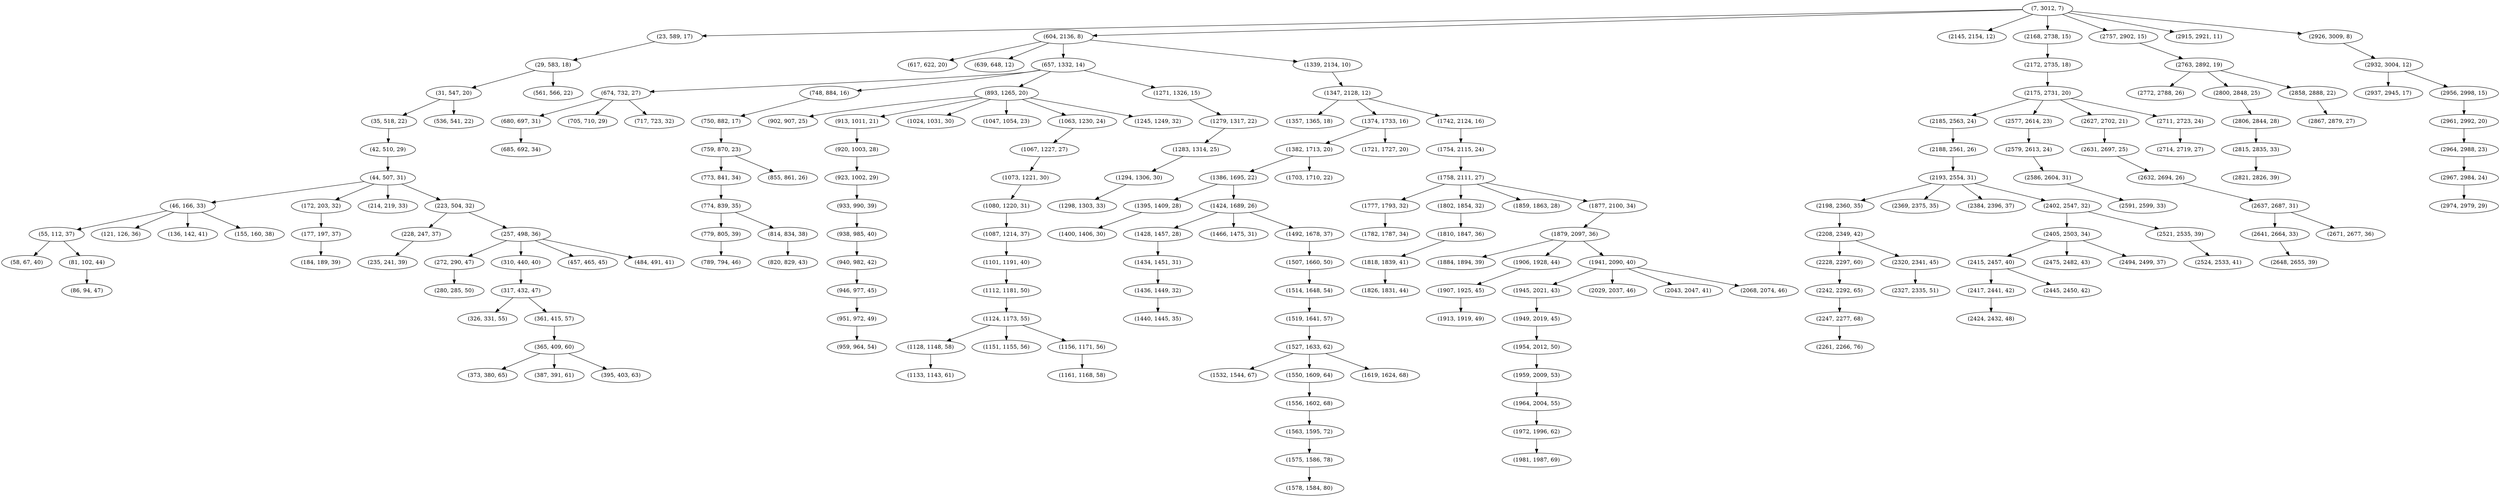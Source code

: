 digraph tree {
    "(7, 3012, 7)";
    "(23, 589, 17)";
    "(29, 583, 18)";
    "(31, 547, 20)";
    "(35, 518, 22)";
    "(42, 510, 29)";
    "(44, 507, 31)";
    "(46, 166, 33)";
    "(55, 112, 37)";
    "(58, 67, 40)";
    "(81, 102, 44)";
    "(86, 94, 47)";
    "(121, 126, 36)";
    "(136, 142, 41)";
    "(155, 160, 38)";
    "(172, 203, 32)";
    "(177, 197, 37)";
    "(184, 189, 39)";
    "(214, 219, 33)";
    "(223, 504, 32)";
    "(228, 247, 37)";
    "(235, 241, 39)";
    "(257, 498, 36)";
    "(272, 290, 47)";
    "(280, 285, 50)";
    "(310, 440, 40)";
    "(317, 432, 47)";
    "(326, 331, 55)";
    "(361, 415, 57)";
    "(365, 409, 60)";
    "(373, 380, 65)";
    "(387, 391, 61)";
    "(395, 403, 63)";
    "(457, 465, 45)";
    "(484, 491, 41)";
    "(536, 541, 22)";
    "(561, 566, 22)";
    "(604, 2136, 8)";
    "(617, 622, 20)";
    "(639, 648, 12)";
    "(657, 1332, 14)";
    "(674, 732, 27)";
    "(680, 697, 31)";
    "(685, 692, 34)";
    "(705, 710, 29)";
    "(717, 723, 32)";
    "(748, 884, 16)";
    "(750, 882, 17)";
    "(759, 870, 23)";
    "(773, 841, 34)";
    "(774, 839, 35)";
    "(779, 805, 39)";
    "(789, 794, 46)";
    "(814, 834, 38)";
    "(820, 829, 43)";
    "(855, 861, 26)";
    "(893, 1265, 20)";
    "(902, 907, 25)";
    "(913, 1011, 21)";
    "(920, 1003, 28)";
    "(923, 1002, 29)";
    "(933, 990, 39)";
    "(938, 985, 40)";
    "(940, 982, 42)";
    "(946, 977, 45)";
    "(951, 972, 49)";
    "(959, 964, 54)";
    "(1024, 1031, 30)";
    "(1047, 1054, 23)";
    "(1063, 1230, 24)";
    "(1067, 1227, 27)";
    "(1073, 1221, 30)";
    "(1080, 1220, 31)";
    "(1087, 1214, 37)";
    "(1101, 1191, 40)";
    "(1112, 1181, 50)";
    "(1124, 1173, 55)";
    "(1128, 1148, 58)";
    "(1133, 1143, 61)";
    "(1151, 1155, 56)";
    "(1156, 1171, 56)";
    "(1161, 1168, 58)";
    "(1245, 1249, 32)";
    "(1271, 1326, 15)";
    "(1279, 1317, 22)";
    "(1283, 1314, 25)";
    "(1294, 1306, 30)";
    "(1298, 1303, 33)";
    "(1339, 2134, 10)";
    "(1347, 2128, 12)";
    "(1357, 1365, 18)";
    "(1374, 1733, 16)";
    "(1382, 1713, 20)";
    "(1386, 1695, 22)";
    "(1395, 1409, 28)";
    "(1400, 1406, 30)";
    "(1424, 1689, 26)";
    "(1428, 1457, 28)";
    "(1434, 1451, 31)";
    "(1436, 1449, 32)";
    "(1440, 1445, 35)";
    "(1466, 1475, 31)";
    "(1492, 1678, 37)";
    "(1507, 1660, 50)";
    "(1514, 1648, 54)";
    "(1519, 1641, 57)";
    "(1527, 1633, 62)";
    "(1532, 1544, 67)";
    "(1550, 1609, 64)";
    "(1556, 1602, 68)";
    "(1563, 1595, 72)";
    "(1575, 1586, 78)";
    "(1578, 1584, 80)";
    "(1619, 1624, 68)";
    "(1703, 1710, 22)";
    "(1721, 1727, 20)";
    "(1742, 2124, 16)";
    "(1754, 2115, 24)";
    "(1758, 2111, 27)";
    "(1777, 1793, 32)";
    "(1782, 1787, 34)";
    "(1802, 1854, 32)";
    "(1810, 1847, 36)";
    "(1818, 1839, 41)";
    "(1826, 1831, 44)";
    "(1859, 1863, 28)";
    "(1877, 2100, 34)";
    "(1879, 2097, 36)";
    "(1884, 1894, 39)";
    "(1906, 1928, 44)";
    "(1907, 1925, 45)";
    "(1913, 1919, 49)";
    "(1941, 2090, 40)";
    "(1945, 2021, 43)";
    "(1949, 2019, 45)";
    "(1954, 2012, 50)";
    "(1959, 2009, 53)";
    "(1964, 2004, 55)";
    "(1972, 1996, 62)";
    "(1981, 1987, 69)";
    "(2029, 2037, 46)";
    "(2043, 2047, 41)";
    "(2068, 2074, 46)";
    "(2145, 2154, 12)";
    "(2168, 2738, 15)";
    "(2172, 2735, 18)";
    "(2175, 2731, 20)";
    "(2185, 2563, 24)";
    "(2188, 2561, 26)";
    "(2193, 2554, 31)";
    "(2198, 2360, 35)";
    "(2208, 2349, 42)";
    "(2228, 2297, 60)";
    "(2242, 2292, 65)";
    "(2247, 2277, 68)";
    "(2261, 2266, 76)";
    "(2320, 2341, 45)";
    "(2327, 2335, 51)";
    "(2369, 2375, 35)";
    "(2384, 2396, 37)";
    "(2402, 2547, 32)";
    "(2405, 2503, 34)";
    "(2415, 2457, 40)";
    "(2417, 2441, 42)";
    "(2424, 2432, 48)";
    "(2445, 2450, 42)";
    "(2475, 2482, 43)";
    "(2494, 2499, 37)";
    "(2521, 2535, 39)";
    "(2524, 2533, 41)";
    "(2577, 2614, 23)";
    "(2579, 2613, 24)";
    "(2586, 2604, 31)";
    "(2591, 2599, 33)";
    "(2627, 2702, 21)";
    "(2631, 2697, 25)";
    "(2632, 2694, 26)";
    "(2637, 2687, 31)";
    "(2641, 2664, 33)";
    "(2648, 2655, 39)";
    "(2671, 2677, 36)";
    "(2711, 2723, 24)";
    "(2714, 2719, 27)";
    "(2757, 2902, 15)";
    "(2763, 2892, 19)";
    "(2772, 2788, 26)";
    "(2800, 2848, 25)";
    "(2806, 2844, 28)";
    "(2815, 2835, 33)";
    "(2821, 2826, 39)";
    "(2858, 2888, 22)";
    "(2867, 2879, 27)";
    "(2915, 2921, 11)";
    "(2926, 3009, 8)";
    "(2932, 3004, 12)";
    "(2937, 2945, 17)";
    "(2956, 2998, 15)";
    "(2961, 2992, 20)";
    "(2964, 2988, 23)";
    "(2967, 2984, 24)";
    "(2974, 2979, 29)";
    "(7, 3012, 7)" -> "(23, 589, 17)";
    "(7, 3012, 7)" -> "(604, 2136, 8)";
    "(7, 3012, 7)" -> "(2145, 2154, 12)";
    "(7, 3012, 7)" -> "(2168, 2738, 15)";
    "(7, 3012, 7)" -> "(2757, 2902, 15)";
    "(7, 3012, 7)" -> "(2915, 2921, 11)";
    "(7, 3012, 7)" -> "(2926, 3009, 8)";
    "(23, 589, 17)" -> "(29, 583, 18)";
    "(29, 583, 18)" -> "(31, 547, 20)";
    "(29, 583, 18)" -> "(561, 566, 22)";
    "(31, 547, 20)" -> "(35, 518, 22)";
    "(31, 547, 20)" -> "(536, 541, 22)";
    "(35, 518, 22)" -> "(42, 510, 29)";
    "(42, 510, 29)" -> "(44, 507, 31)";
    "(44, 507, 31)" -> "(46, 166, 33)";
    "(44, 507, 31)" -> "(172, 203, 32)";
    "(44, 507, 31)" -> "(214, 219, 33)";
    "(44, 507, 31)" -> "(223, 504, 32)";
    "(46, 166, 33)" -> "(55, 112, 37)";
    "(46, 166, 33)" -> "(121, 126, 36)";
    "(46, 166, 33)" -> "(136, 142, 41)";
    "(46, 166, 33)" -> "(155, 160, 38)";
    "(55, 112, 37)" -> "(58, 67, 40)";
    "(55, 112, 37)" -> "(81, 102, 44)";
    "(81, 102, 44)" -> "(86, 94, 47)";
    "(172, 203, 32)" -> "(177, 197, 37)";
    "(177, 197, 37)" -> "(184, 189, 39)";
    "(223, 504, 32)" -> "(228, 247, 37)";
    "(223, 504, 32)" -> "(257, 498, 36)";
    "(228, 247, 37)" -> "(235, 241, 39)";
    "(257, 498, 36)" -> "(272, 290, 47)";
    "(257, 498, 36)" -> "(310, 440, 40)";
    "(257, 498, 36)" -> "(457, 465, 45)";
    "(257, 498, 36)" -> "(484, 491, 41)";
    "(272, 290, 47)" -> "(280, 285, 50)";
    "(310, 440, 40)" -> "(317, 432, 47)";
    "(317, 432, 47)" -> "(326, 331, 55)";
    "(317, 432, 47)" -> "(361, 415, 57)";
    "(361, 415, 57)" -> "(365, 409, 60)";
    "(365, 409, 60)" -> "(373, 380, 65)";
    "(365, 409, 60)" -> "(387, 391, 61)";
    "(365, 409, 60)" -> "(395, 403, 63)";
    "(604, 2136, 8)" -> "(617, 622, 20)";
    "(604, 2136, 8)" -> "(639, 648, 12)";
    "(604, 2136, 8)" -> "(657, 1332, 14)";
    "(604, 2136, 8)" -> "(1339, 2134, 10)";
    "(657, 1332, 14)" -> "(674, 732, 27)";
    "(657, 1332, 14)" -> "(748, 884, 16)";
    "(657, 1332, 14)" -> "(893, 1265, 20)";
    "(657, 1332, 14)" -> "(1271, 1326, 15)";
    "(674, 732, 27)" -> "(680, 697, 31)";
    "(674, 732, 27)" -> "(705, 710, 29)";
    "(674, 732, 27)" -> "(717, 723, 32)";
    "(680, 697, 31)" -> "(685, 692, 34)";
    "(748, 884, 16)" -> "(750, 882, 17)";
    "(750, 882, 17)" -> "(759, 870, 23)";
    "(759, 870, 23)" -> "(773, 841, 34)";
    "(759, 870, 23)" -> "(855, 861, 26)";
    "(773, 841, 34)" -> "(774, 839, 35)";
    "(774, 839, 35)" -> "(779, 805, 39)";
    "(774, 839, 35)" -> "(814, 834, 38)";
    "(779, 805, 39)" -> "(789, 794, 46)";
    "(814, 834, 38)" -> "(820, 829, 43)";
    "(893, 1265, 20)" -> "(902, 907, 25)";
    "(893, 1265, 20)" -> "(913, 1011, 21)";
    "(893, 1265, 20)" -> "(1024, 1031, 30)";
    "(893, 1265, 20)" -> "(1047, 1054, 23)";
    "(893, 1265, 20)" -> "(1063, 1230, 24)";
    "(893, 1265, 20)" -> "(1245, 1249, 32)";
    "(913, 1011, 21)" -> "(920, 1003, 28)";
    "(920, 1003, 28)" -> "(923, 1002, 29)";
    "(923, 1002, 29)" -> "(933, 990, 39)";
    "(933, 990, 39)" -> "(938, 985, 40)";
    "(938, 985, 40)" -> "(940, 982, 42)";
    "(940, 982, 42)" -> "(946, 977, 45)";
    "(946, 977, 45)" -> "(951, 972, 49)";
    "(951, 972, 49)" -> "(959, 964, 54)";
    "(1063, 1230, 24)" -> "(1067, 1227, 27)";
    "(1067, 1227, 27)" -> "(1073, 1221, 30)";
    "(1073, 1221, 30)" -> "(1080, 1220, 31)";
    "(1080, 1220, 31)" -> "(1087, 1214, 37)";
    "(1087, 1214, 37)" -> "(1101, 1191, 40)";
    "(1101, 1191, 40)" -> "(1112, 1181, 50)";
    "(1112, 1181, 50)" -> "(1124, 1173, 55)";
    "(1124, 1173, 55)" -> "(1128, 1148, 58)";
    "(1124, 1173, 55)" -> "(1151, 1155, 56)";
    "(1124, 1173, 55)" -> "(1156, 1171, 56)";
    "(1128, 1148, 58)" -> "(1133, 1143, 61)";
    "(1156, 1171, 56)" -> "(1161, 1168, 58)";
    "(1271, 1326, 15)" -> "(1279, 1317, 22)";
    "(1279, 1317, 22)" -> "(1283, 1314, 25)";
    "(1283, 1314, 25)" -> "(1294, 1306, 30)";
    "(1294, 1306, 30)" -> "(1298, 1303, 33)";
    "(1339, 2134, 10)" -> "(1347, 2128, 12)";
    "(1347, 2128, 12)" -> "(1357, 1365, 18)";
    "(1347, 2128, 12)" -> "(1374, 1733, 16)";
    "(1347, 2128, 12)" -> "(1742, 2124, 16)";
    "(1374, 1733, 16)" -> "(1382, 1713, 20)";
    "(1374, 1733, 16)" -> "(1721, 1727, 20)";
    "(1382, 1713, 20)" -> "(1386, 1695, 22)";
    "(1382, 1713, 20)" -> "(1703, 1710, 22)";
    "(1386, 1695, 22)" -> "(1395, 1409, 28)";
    "(1386, 1695, 22)" -> "(1424, 1689, 26)";
    "(1395, 1409, 28)" -> "(1400, 1406, 30)";
    "(1424, 1689, 26)" -> "(1428, 1457, 28)";
    "(1424, 1689, 26)" -> "(1466, 1475, 31)";
    "(1424, 1689, 26)" -> "(1492, 1678, 37)";
    "(1428, 1457, 28)" -> "(1434, 1451, 31)";
    "(1434, 1451, 31)" -> "(1436, 1449, 32)";
    "(1436, 1449, 32)" -> "(1440, 1445, 35)";
    "(1492, 1678, 37)" -> "(1507, 1660, 50)";
    "(1507, 1660, 50)" -> "(1514, 1648, 54)";
    "(1514, 1648, 54)" -> "(1519, 1641, 57)";
    "(1519, 1641, 57)" -> "(1527, 1633, 62)";
    "(1527, 1633, 62)" -> "(1532, 1544, 67)";
    "(1527, 1633, 62)" -> "(1550, 1609, 64)";
    "(1527, 1633, 62)" -> "(1619, 1624, 68)";
    "(1550, 1609, 64)" -> "(1556, 1602, 68)";
    "(1556, 1602, 68)" -> "(1563, 1595, 72)";
    "(1563, 1595, 72)" -> "(1575, 1586, 78)";
    "(1575, 1586, 78)" -> "(1578, 1584, 80)";
    "(1742, 2124, 16)" -> "(1754, 2115, 24)";
    "(1754, 2115, 24)" -> "(1758, 2111, 27)";
    "(1758, 2111, 27)" -> "(1777, 1793, 32)";
    "(1758, 2111, 27)" -> "(1802, 1854, 32)";
    "(1758, 2111, 27)" -> "(1859, 1863, 28)";
    "(1758, 2111, 27)" -> "(1877, 2100, 34)";
    "(1777, 1793, 32)" -> "(1782, 1787, 34)";
    "(1802, 1854, 32)" -> "(1810, 1847, 36)";
    "(1810, 1847, 36)" -> "(1818, 1839, 41)";
    "(1818, 1839, 41)" -> "(1826, 1831, 44)";
    "(1877, 2100, 34)" -> "(1879, 2097, 36)";
    "(1879, 2097, 36)" -> "(1884, 1894, 39)";
    "(1879, 2097, 36)" -> "(1906, 1928, 44)";
    "(1879, 2097, 36)" -> "(1941, 2090, 40)";
    "(1906, 1928, 44)" -> "(1907, 1925, 45)";
    "(1907, 1925, 45)" -> "(1913, 1919, 49)";
    "(1941, 2090, 40)" -> "(1945, 2021, 43)";
    "(1941, 2090, 40)" -> "(2029, 2037, 46)";
    "(1941, 2090, 40)" -> "(2043, 2047, 41)";
    "(1941, 2090, 40)" -> "(2068, 2074, 46)";
    "(1945, 2021, 43)" -> "(1949, 2019, 45)";
    "(1949, 2019, 45)" -> "(1954, 2012, 50)";
    "(1954, 2012, 50)" -> "(1959, 2009, 53)";
    "(1959, 2009, 53)" -> "(1964, 2004, 55)";
    "(1964, 2004, 55)" -> "(1972, 1996, 62)";
    "(1972, 1996, 62)" -> "(1981, 1987, 69)";
    "(2168, 2738, 15)" -> "(2172, 2735, 18)";
    "(2172, 2735, 18)" -> "(2175, 2731, 20)";
    "(2175, 2731, 20)" -> "(2185, 2563, 24)";
    "(2175, 2731, 20)" -> "(2577, 2614, 23)";
    "(2175, 2731, 20)" -> "(2627, 2702, 21)";
    "(2175, 2731, 20)" -> "(2711, 2723, 24)";
    "(2185, 2563, 24)" -> "(2188, 2561, 26)";
    "(2188, 2561, 26)" -> "(2193, 2554, 31)";
    "(2193, 2554, 31)" -> "(2198, 2360, 35)";
    "(2193, 2554, 31)" -> "(2369, 2375, 35)";
    "(2193, 2554, 31)" -> "(2384, 2396, 37)";
    "(2193, 2554, 31)" -> "(2402, 2547, 32)";
    "(2198, 2360, 35)" -> "(2208, 2349, 42)";
    "(2208, 2349, 42)" -> "(2228, 2297, 60)";
    "(2208, 2349, 42)" -> "(2320, 2341, 45)";
    "(2228, 2297, 60)" -> "(2242, 2292, 65)";
    "(2242, 2292, 65)" -> "(2247, 2277, 68)";
    "(2247, 2277, 68)" -> "(2261, 2266, 76)";
    "(2320, 2341, 45)" -> "(2327, 2335, 51)";
    "(2402, 2547, 32)" -> "(2405, 2503, 34)";
    "(2402, 2547, 32)" -> "(2521, 2535, 39)";
    "(2405, 2503, 34)" -> "(2415, 2457, 40)";
    "(2405, 2503, 34)" -> "(2475, 2482, 43)";
    "(2405, 2503, 34)" -> "(2494, 2499, 37)";
    "(2415, 2457, 40)" -> "(2417, 2441, 42)";
    "(2415, 2457, 40)" -> "(2445, 2450, 42)";
    "(2417, 2441, 42)" -> "(2424, 2432, 48)";
    "(2521, 2535, 39)" -> "(2524, 2533, 41)";
    "(2577, 2614, 23)" -> "(2579, 2613, 24)";
    "(2579, 2613, 24)" -> "(2586, 2604, 31)";
    "(2586, 2604, 31)" -> "(2591, 2599, 33)";
    "(2627, 2702, 21)" -> "(2631, 2697, 25)";
    "(2631, 2697, 25)" -> "(2632, 2694, 26)";
    "(2632, 2694, 26)" -> "(2637, 2687, 31)";
    "(2637, 2687, 31)" -> "(2641, 2664, 33)";
    "(2637, 2687, 31)" -> "(2671, 2677, 36)";
    "(2641, 2664, 33)" -> "(2648, 2655, 39)";
    "(2711, 2723, 24)" -> "(2714, 2719, 27)";
    "(2757, 2902, 15)" -> "(2763, 2892, 19)";
    "(2763, 2892, 19)" -> "(2772, 2788, 26)";
    "(2763, 2892, 19)" -> "(2800, 2848, 25)";
    "(2763, 2892, 19)" -> "(2858, 2888, 22)";
    "(2800, 2848, 25)" -> "(2806, 2844, 28)";
    "(2806, 2844, 28)" -> "(2815, 2835, 33)";
    "(2815, 2835, 33)" -> "(2821, 2826, 39)";
    "(2858, 2888, 22)" -> "(2867, 2879, 27)";
    "(2926, 3009, 8)" -> "(2932, 3004, 12)";
    "(2932, 3004, 12)" -> "(2937, 2945, 17)";
    "(2932, 3004, 12)" -> "(2956, 2998, 15)";
    "(2956, 2998, 15)" -> "(2961, 2992, 20)";
    "(2961, 2992, 20)" -> "(2964, 2988, 23)";
    "(2964, 2988, 23)" -> "(2967, 2984, 24)";
    "(2967, 2984, 24)" -> "(2974, 2979, 29)";
}
